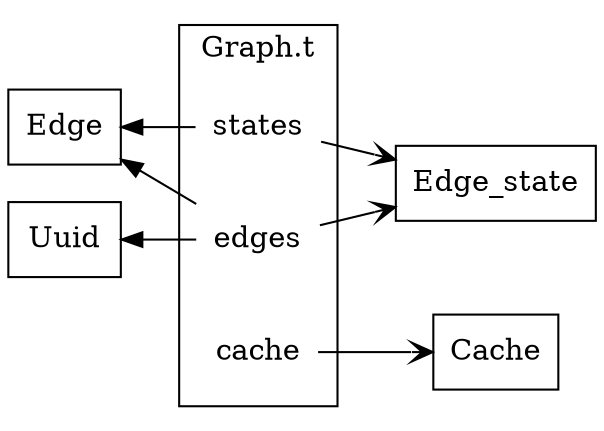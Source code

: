 digraph G {
  rankdir=LR
  compound=true
  splines=true
  concentrate=true

  node [shape=box]

  Edg [label="Edge"]
  Uuid

  edge [arrowhead="vee"]

  subgraph cluster_graph {
    label="Graph.t"

    node [shape=none]

    edges; states; cache
  }

  Uuid -> edges [dir=back]
  Edg -> {edges; states} [dir=back]
  {edges; states} ->  Edge_state
  cache -> Cache
}

